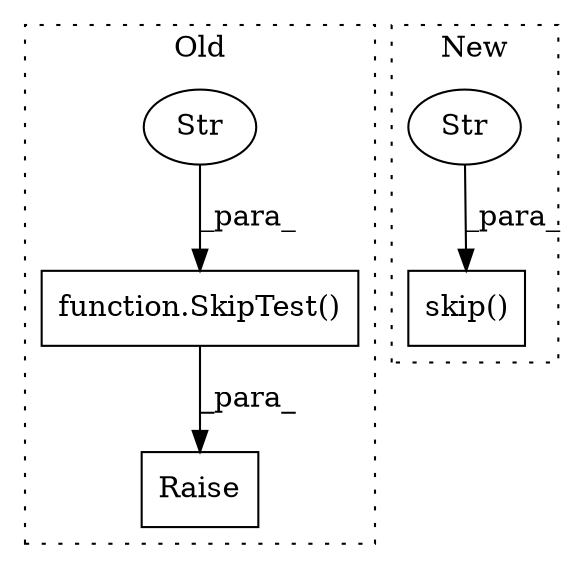 digraph G {
subgraph cluster0 {
1 [label="function.SkipTest()" a="75" s="8363,8505" l="22,10" shape="box"];
3 [label="Str" a="66" s="8385" l="120" shape="ellipse"];
5 [label="Raise" a="91" s="8357" l="164" shape="box"];
label = "Old";
style="dotted";
}
subgraph cluster1 {
2 [label="skip()" a="75" s="8340,8485" l="25,10" shape="box"];
4 [label="Str" a="66" s="8365" l="120" shape="ellipse"];
label = "New";
style="dotted";
}
1 -> 5 [label="_para_"];
3 -> 1 [label="_para_"];
4 -> 2 [label="_para_"];
}